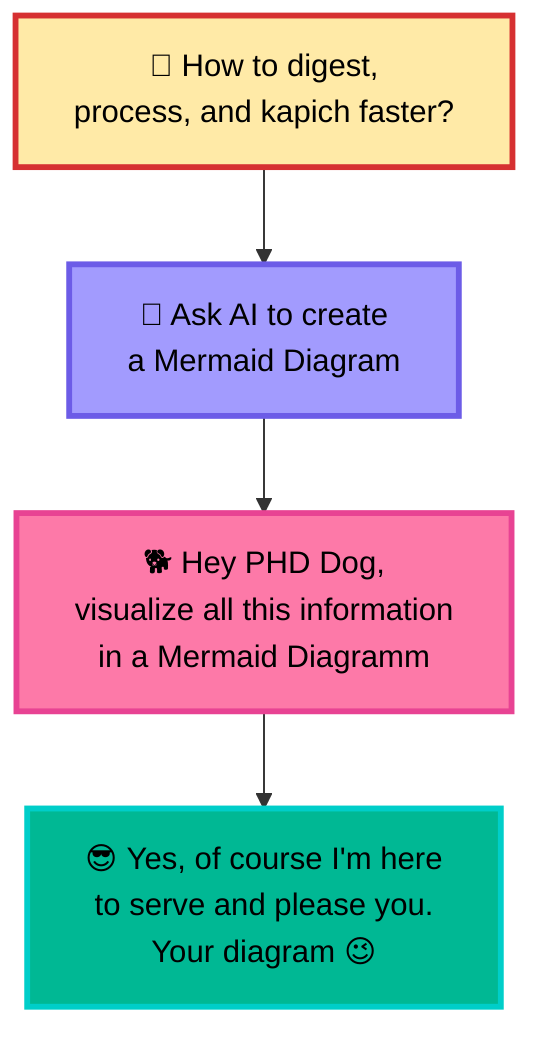 flowchart TD
    A[🤔 How to digest,<br/>process, and kapich faster?] --> B[🧠 Ask AI to create<br/>a Mermaid Diagram]
    B --> C[🐕 Hey PHD Dog,<br/>visualize all this information<br/>in a Mermaid Diagramm]
    C --> D[😎 Yes, of course I'm here<br/>to serve and please you.<br/>Your diagram 😉]

    style A fill:#ffeaa7,stroke:#d63031,stroke-width:3px,color:#000000
    style B fill:#a29bfe,stroke:#6c5ce7,stroke-width:3px,color:#000000
    style C fill:#fd79a8,stroke:#e84393,stroke-width:3px,color:#000000
    style D fill:#00b894,stroke:#00cec9,stroke-width:3px,color:#000000